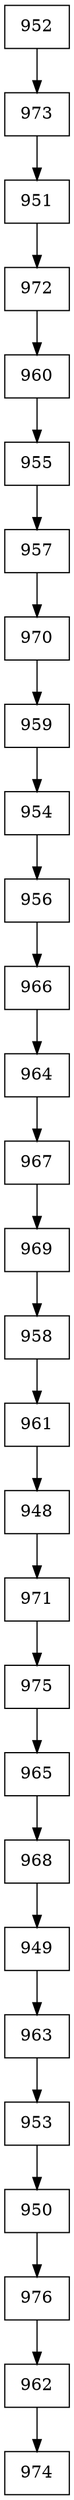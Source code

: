 digraph G {
  node [shape=record];
  node0 [label="{952}"];
  node0 -> node1;
  node1 [label="{973}"];
  node1 -> node2;
  node2 [label="{951}"];
  node2 -> node3;
  node3 [label="{972}"];
  node3 -> node4;
  node4 [label="{960}"];
  node4 -> node5;
  node5 [label="{955}"];
  node5 -> node6;
  node6 [label="{957}"];
  node6 -> node7;
  node7 [label="{970}"];
  node7 -> node8;
  node8 [label="{959}"];
  node8 -> node9;
  node9 [label="{954}"];
  node9 -> node10;
  node10 [label="{956}"];
  node10 -> node11;
  node11 [label="{966}"];
  node11 -> node12;
  node12 [label="{964}"];
  node12 -> node13;
  node13 [label="{967}"];
  node13 -> node14;
  node14 [label="{969}"];
  node14 -> node15;
  node15 [label="{958}"];
  node15 -> node16;
  node16 [label="{961}"];
  node16 -> node17;
  node17 [label="{948}"];
  node17 -> node18;
  node18 [label="{971}"];
  node18 -> node19;
  node19 [label="{975}"];
  node19 -> node20;
  node20 [label="{965}"];
  node20 -> node21;
  node21 [label="{968}"];
  node21 -> node22;
  node22 [label="{949}"];
  node22 -> node23;
  node23 [label="{963}"];
  node23 -> node24;
  node24 [label="{953}"];
  node24 -> node25;
  node25 [label="{950}"];
  node25 -> node26;
  node26 [label="{976}"];
  node26 -> node27;
  node27 [label="{962}"];
  node27 -> node28;
  node28 [label="{974}"];
}
